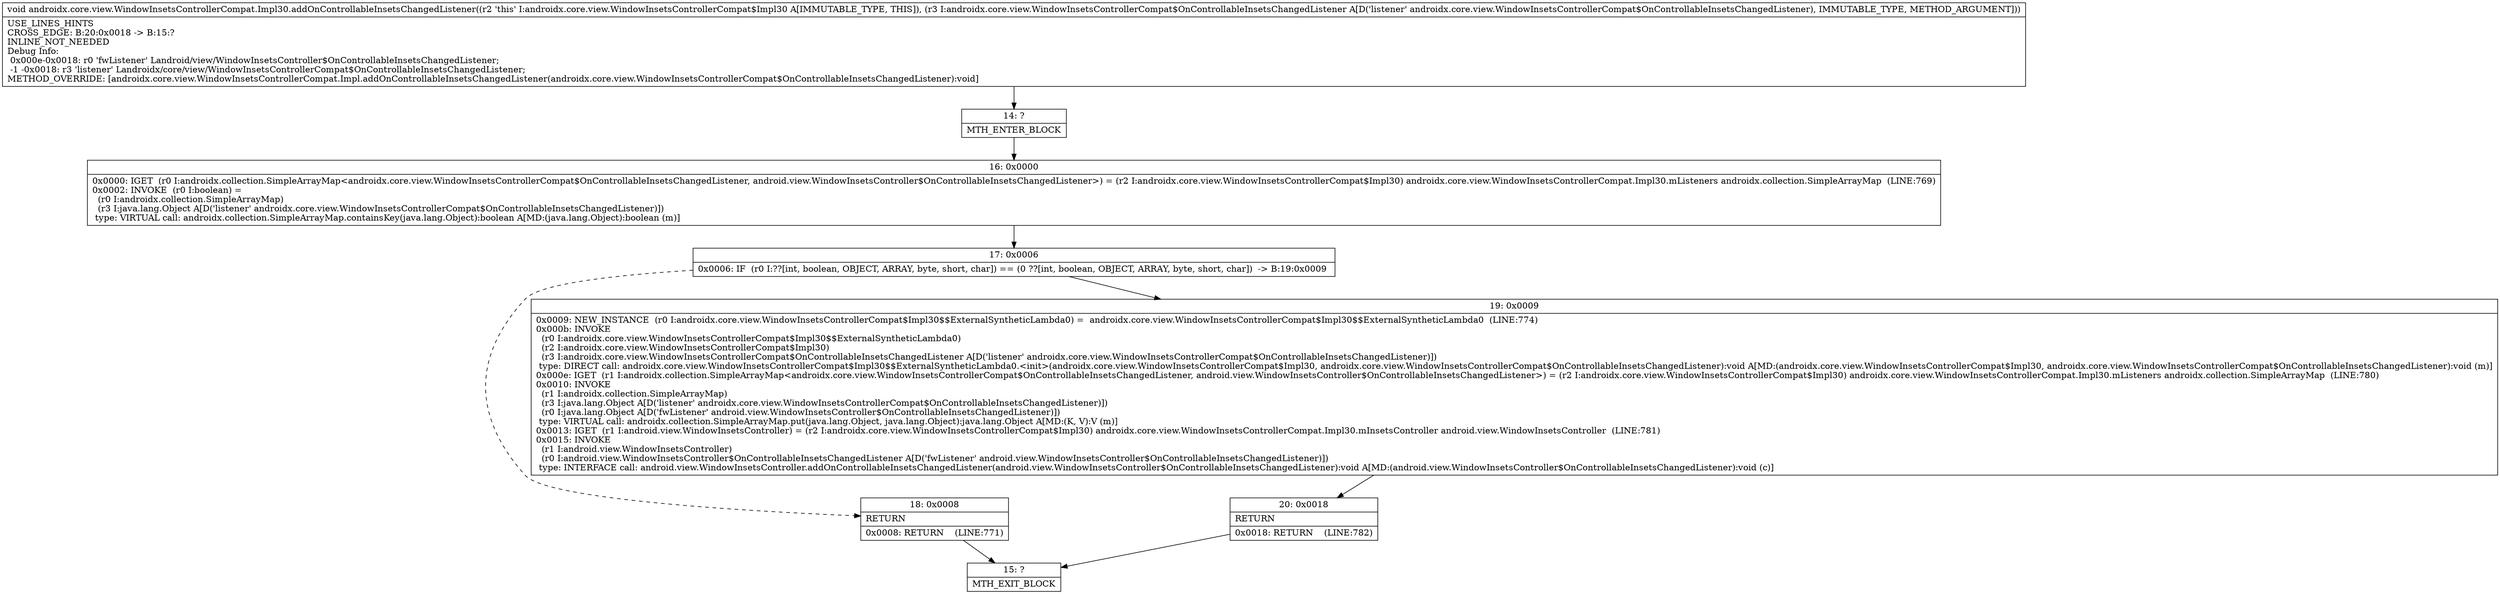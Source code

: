 digraph "CFG forandroidx.core.view.WindowInsetsControllerCompat.Impl30.addOnControllableInsetsChangedListener(Landroidx\/core\/view\/WindowInsetsControllerCompat$OnControllableInsetsChangedListener;)V" {
Node_14 [shape=record,label="{14\:\ ?|MTH_ENTER_BLOCK\l}"];
Node_16 [shape=record,label="{16\:\ 0x0000|0x0000: IGET  (r0 I:androidx.collection.SimpleArrayMap\<androidx.core.view.WindowInsetsControllerCompat$OnControllableInsetsChangedListener, android.view.WindowInsetsController$OnControllableInsetsChangedListener\>) = (r2 I:androidx.core.view.WindowInsetsControllerCompat$Impl30) androidx.core.view.WindowInsetsControllerCompat.Impl30.mListeners androidx.collection.SimpleArrayMap  (LINE:769)\l0x0002: INVOKE  (r0 I:boolean) = \l  (r0 I:androidx.collection.SimpleArrayMap)\l  (r3 I:java.lang.Object A[D('listener' androidx.core.view.WindowInsetsControllerCompat$OnControllableInsetsChangedListener)])\l type: VIRTUAL call: androidx.collection.SimpleArrayMap.containsKey(java.lang.Object):boolean A[MD:(java.lang.Object):boolean (m)]\l}"];
Node_17 [shape=record,label="{17\:\ 0x0006|0x0006: IF  (r0 I:??[int, boolean, OBJECT, ARRAY, byte, short, char]) == (0 ??[int, boolean, OBJECT, ARRAY, byte, short, char])  \-\> B:19:0x0009 \l}"];
Node_18 [shape=record,label="{18\:\ 0x0008|RETURN\l|0x0008: RETURN    (LINE:771)\l}"];
Node_15 [shape=record,label="{15\:\ ?|MTH_EXIT_BLOCK\l}"];
Node_19 [shape=record,label="{19\:\ 0x0009|0x0009: NEW_INSTANCE  (r0 I:androidx.core.view.WindowInsetsControllerCompat$Impl30$$ExternalSyntheticLambda0) =  androidx.core.view.WindowInsetsControllerCompat$Impl30$$ExternalSyntheticLambda0  (LINE:774)\l0x000b: INVOKE  \l  (r0 I:androidx.core.view.WindowInsetsControllerCompat$Impl30$$ExternalSyntheticLambda0)\l  (r2 I:androidx.core.view.WindowInsetsControllerCompat$Impl30)\l  (r3 I:androidx.core.view.WindowInsetsControllerCompat$OnControllableInsetsChangedListener A[D('listener' androidx.core.view.WindowInsetsControllerCompat$OnControllableInsetsChangedListener)])\l type: DIRECT call: androidx.core.view.WindowInsetsControllerCompat$Impl30$$ExternalSyntheticLambda0.\<init\>(androidx.core.view.WindowInsetsControllerCompat$Impl30, androidx.core.view.WindowInsetsControllerCompat$OnControllableInsetsChangedListener):void A[MD:(androidx.core.view.WindowInsetsControllerCompat$Impl30, androidx.core.view.WindowInsetsControllerCompat$OnControllableInsetsChangedListener):void (m)]\l0x000e: IGET  (r1 I:androidx.collection.SimpleArrayMap\<androidx.core.view.WindowInsetsControllerCompat$OnControllableInsetsChangedListener, android.view.WindowInsetsController$OnControllableInsetsChangedListener\>) = (r2 I:androidx.core.view.WindowInsetsControllerCompat$Impl30) androidx.core.view.WindowInsetsControllerCompat.Impl30.mListeners androidx.collection.SimpleArrayMap  (LINE:780)\l0x0010: INVOKE  \l  (r1 I:androidx.collection.SimpleArrayMap)\l  (r3 I:java.lang.Object A[D('listener' androidx.core.view.WindowInsetsControllerCompat$OnControllableInsetsChangedListener)])\l  (r0 I:java.lang.Object A[D('fwListener' android.view.WindowInsetsController$OnControllableInsetsChangedListener)])\l type: VIRTUAL call: androidx.collection.SimpleArrayMap.put(java.lang.Object, java.lang.Object):java.lang.Object A[MD:(K, V):V (m)]\l0x0013: IGET  (r1 I:android.view.WindowInsetsController) = (r2 I:androidx.core.view.WindowInsetsControllerCompat$Impl30) androidx.core.view.WindowInsetsControllerCompat.Impl30.mInsetsController android.view.WindowInsetsController  (LINE:781)\l0x0015: INVOKE  \l  (r1 I:android.view.WindowInsetsController)\l  (r0 I:android.view.WindowInsetsController$OnControllableInsetsChangedListener A[D('fwListener' android.view.WindowInsetsController$OnControllableInsetsChangedListener)])\l type: INTERFACE call: android.view.WindowInsetsController.addOnControllableInsetsChangedListener(android.view.WindowInsetsController$OnControllableInsetsChangedListener):void A[MD:(android.view.WindowInsetsController$OnControllableInsetsChangedListener):void (c)]\l}"];
Node_20 [shape=record,label="{20\:\ 0x0018|RETURN\l|0x0018: RETURN    (LINE:782)\l}"];
MethodNode[shape=record,label="{void androidx.core.view.WindowInsetsControllerCompat.Impl30.addOnControllableInsetsChangedListener((r2 'this' I:androidx.core.view.WindowInsetsControllerCompat$Impl30 A[IMMUTABLE_TYPE, THIS]), (r3 I:androidx.core.view.WindowInsetsControllerCompat$OnControllableInsetsChangedListener A[D('listener' androidx.core.view.WindowInsetsControllerCompat$OnControllableInsetsChangedListener), IMMUTABLE_TYPE, METHOD_ARGUMENT]))  | USE_LINES_HINTS\lCROSS_EDGE: B:20:0x0018 \-\> B:15:?\lINLINE_NOT_NEEDED\lDebug Info:\l  0x000e\-0x0018: r0 'fwListener' Landroid\/view\/WindowInsetsController$OnControllableInsetsChangedListener;\l  \-1 \-0x0018: r3 'listener' Landroidx\/core\/view\/WindowInsetsControllerCompat$OnControllableInsetsChangedListener;\lMETHOD_OVERRIDE: [androidx.core.view.WindowInsetsControllerCompat.Impl.addOnControllableInsetsChangedListener(androidx.core.view.WindowInsetsControllerCompat$OnControllableInsetsChangedListener):void]\l}"];
MethodNode -> Node_14;Node_14 -> Node_16;
Node_16 -> Node_17;
Node_17 -> Node_18[style=dashed];
Node_17 -> Node_19;
Node_18 -> Node_15;
Node_19 -> Node_20;
Node_20 -> Node_15;
}

